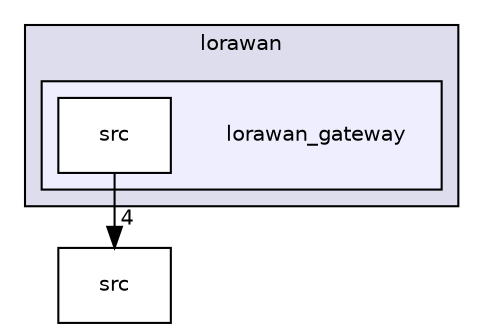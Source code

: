 digraph "examples/lorawan/lorawan_gateway" {
  compound=true
  node [ fontsize="10", fontname="Helvetica"];
  edge [ labelfontsize="10", labelfontname="Helvetica"];
  subgraph clusterdir_c2c6dbbb93a63a6ce99f05b7722cbefb {
    graph [ bgcolor="#ddddee", pencolor="black", label="lorawan" fontname="Helvetica", fontsize="10", URL="dir_c2c6dbbb93a63a6ce99f05b7722cbefb.html"]
  subgraph clusterdir_5d1c69764b274295163075e481a1dd83 {
    graph [ bgcolor="#eeeeff", pencolor="black", label="" URL="dir_5d1c69764b274295163075e481a1dd83.html"];
    dir_5d1c69764b274295163075e481a1dd83 [shape=plaintext label="lorawan_gateway"];
    dir_3e5a10d42a3ad3fd08781deeaee93ba6 [shape=box label="src" color="black" fillcolor="white" style="filled" URL="dir_3e5a10d42a3ad3fd08781deeaee93ba6.html"];
  }
  }
  dir_68267d1309a1af8e8297ef4c3efbcdba [shape=box label="src" URL="dir_68267d1309a1af8e8297ef4c3efbcdba.html"];
  dir_3e5a10d42a3ad3fd08781deeaee93ba6->dir_68267d1309a1af8e8297ef4c3efbcdba [headlabel="4", labeldistance=1.5 headhref="dir_000020_000021.html"];
}
